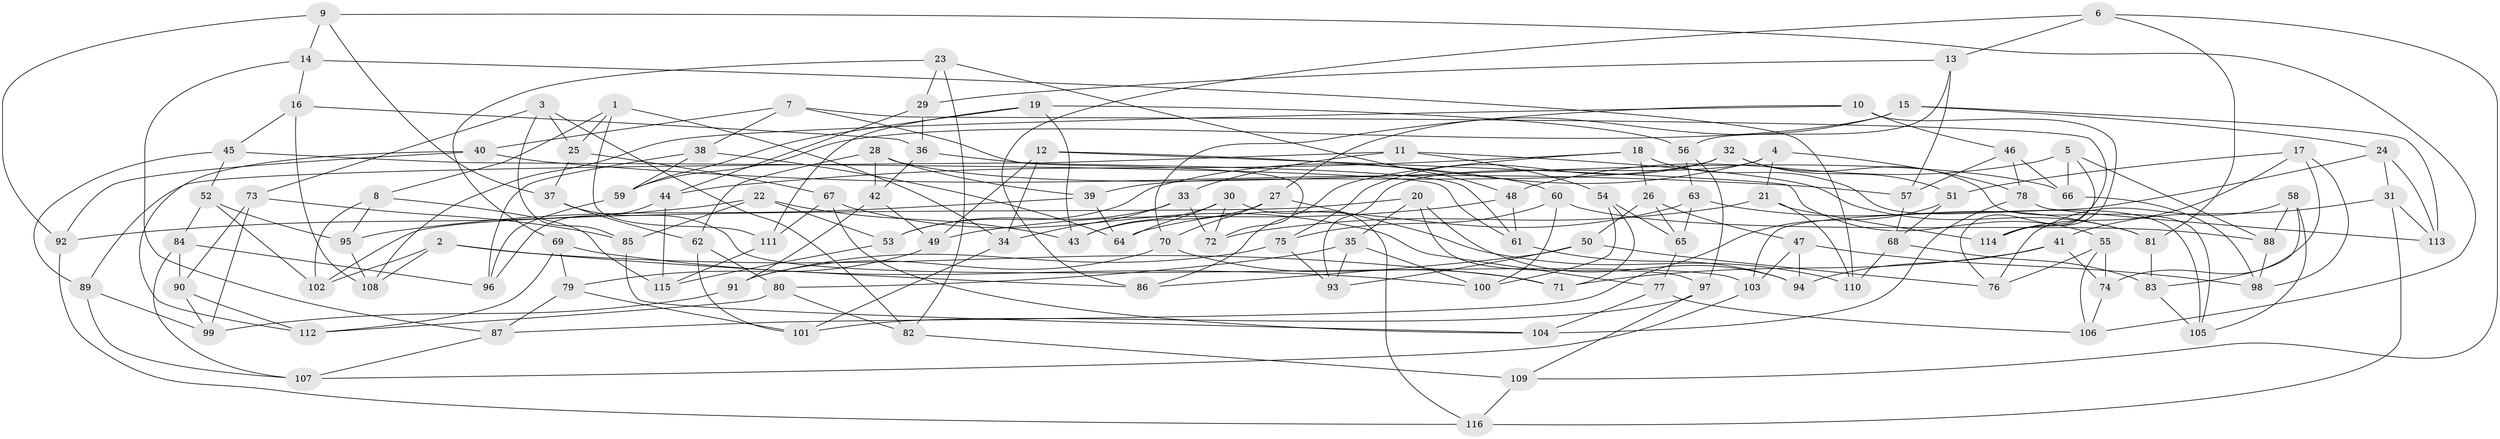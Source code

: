 // coarse degree distribution, {6: 0.6029411764705882, 4: 0.3088235294117647, 5: 0.08823529411764706}
// Generated by graph-tools (version 1.1) at 2025/52/02/27/25 19:52:31]
// undirected, 116 vertices, 232 edges
graph export_dot {
graph [start="1"]
  node [color=gray90,style=filled];
  1;
  2;
  3;
  4;
  5;
  6;
  7;
  8;
  9;
  10;
  11;
  12;
  13;
  14;
  15;
  16;
  17;
  18;
  19;
  20;
  21;
  22;
  23;
  24;
  25;
  26;
  27;
  28;
  29;
  30;
  31;
  32;
  33;
  34;
  35;
  36;
  37;
  38;
  39;
  40;
  41;
  42;
  43;
  44;
  45;
  46;
  47;
  48;
  49;
  50;
  51;
  52;
  53;
  54;
  55;
  56;
  57;
  58;
  59;
  60;
  61;
  62;
  63;
  64;
  65;
  66;
  67;
  68;
  69;
  70;
  71;
  72;
  73;
  74;
  75;
  76;
  77;
  78;
  79;
  80;
  81;
  82;
  83;
  84;
  85;
  86;
  87;
  88;
  89;
  90;
  91;
  92;
  93;
  94;
  95;
  96;
  97;
  98;
  99;
  100;
  101;
  102;
  103;
  104;
  105;
  106;
  107;
  108;
  109;
  110;
  111;
  112;
  113;
  114;
  115;
  116;
  1 -- 34;
  1 -- 111;
  1 -- 8;
  1 -- 25;
  2 -- 102;
  2 -- 71;
  2 -- 86;
  2 -- 108;
  3 -- 82;
  3 -- 25;
  3 -- 73;
  3 -- 85;
  4 -- 21;
  4 -- 53;
  4 -- 78;
  4 -- 93;
  5 -- 66;
  5 -- 48;
  5 -- 88;
  5 -- 114;
  6 -- 81;
  6 -- 109;
  6 -- 13;
  6 -- 86;
  7 -- 76;
  7 -- 72;
  7 -- 38;
  7 -- 40;
  8 -- 102;
  8 -- 115;
  8 -- 95;
  9 -- 37;
  9 -- 92;
  9 -- 106;
  9 -- 14;
  10 -- 108;
  10 -- 46;
  10 -- 70;
  10 -- 114;
  11 -- 89;
  11 -- 81;
  11 -- 54;
  11 -- 33;
  12 -- 55;
  12 -- 49;
  12 -- 34;
  12 -- 60;
  13 -- 57;
  13 -- 29;
  13 -- 56;
  14 -- 110;
  14 -- 16;
  14 -- 87;
  15 -- 27;
  15 -- 24;
  15 -- 113;
  15 -- 59;
  16 -- 45;
  16 -- 108;
  16 -- 36;
  17 -- 98;
  17 -- 51;
  17 -- 114;
  17 -- 74;
  18 -- 105;
  18 -- 44;
  18 -- 26;
  18 -- 86;
  19 -- 111;
  19 -- 56;
  19 -- 43;
  19 -- 59;
  20 -- 97;
  20 -- 35;
  20 -- 94;
  20 -- 102;
  21 -- 114;
  21 -- 110;
  21 -- 72;
  22 -- 53;
  22 -- 85;
  22 -- 92;
  22 -- 43;
  23 -- 29;
  23 -- 48;
  23 -- 69;
  23 -- 82;
  24 -- 103;
  24 -- 113;
  24 -- 31;
  25 -- 67;
  25 -- 37;
  26 -- 65;
  26 -- 47;
  26 -- 50;
  27 -- 110;
  27 -- 43;
  27 -- 70;
  28 -- 42;
  28 -- 39;
  28 -- 66;
  28 -- 62;
  29 -- 44;
  29 -- 36;
  30 -- 64;
  30 -- 72;
  30 -- 43;
  30 -- 116;
  31 -- 116;
  31 -- 113;
  31 -- 41;
  32 -- 105;
  32 -- 75;
  32 -- 39;
  32 -- 51;
  33 -- 72;
  33 -- 53;
  33 -- 34;
  34 -- 101;
  35 -- 80;
  35 -- 100;
  35 -- 93;
  36 -- 42;
  36 -- 61;
  37 -- 62;
  37 -- 103;
  38 -- 59;
  38 -- 96;
  38 -- 64;
  39 -- 95;
  39 -- 64;
  40 -- 112;
  40 -- 57;
  40 -- 92;
  41 -- 94;
  41 -- 74;
  41 -- 71;
  42 -- 91;
  42 -- 49;
  44 -- 115;
  44 -- 96;
  45 -- 52;
  45 -- 61;
  45 -- 89;
  46 -- 66;
  46 -- 78;
  46 -- 57;
  47 -- 103;
  47 -- 98;
  47 -- 94;
  48 -- 61;
  48 -- 49;
  49 -- 79;
  50 -- 86;
  50 -- 93;
  50 -- 76;
  51 -- 68;
  51 -- 87;
  52 -- 84;
  52 -- 95;
  52 -- 102;
  53 -- 115;
  54 -- 100;
  54 -- 65;
  54 -- 71;
  55 -- 76;
  55 -- 74;
  55 -- 106;
  56 -- 97;
  56 -- 63;
  57 -- 68;
  58 -- 105;
  58 -- 88;
  58 -- 76;
  58 -- 83;
  59 -- 96;
  60 -- 100;
  60 -- 75;
  60 -- 88;
  61 -- 94;
  62 -- 101;
  62 -- 80;
  63 -- 64;
  63 -- 81;
  63 -- 65;
  65 -- 77;
  66 -- 98;
  67 -- 104;
  67 -- 77;
  67 -- 111;
  68 -- 83;
  68 -- 110;
  69 -- 100;
  69 -- 79;
  69 -- 112;
  70 -- 91;
  70 -- 71;
  73 -- 99;
  73 -- 85;
  73 -- 90;
  74 -- 106;
  75 -- 91;
  75 -- 93;
  77 -- 106;
  77 -- 104;
  78 -- 104;
  78 -- 113;
  79 -- 101;
  79 -- 87;
  80 -- 82;
  80 -- 112;
  81 -- 83;
  82 -- 109;
  83 -- 105;
  84 -- 107;
  84 -- 96;
  84 -- 90;
  85 -- 104;
  87 -- 107;
  88 -- 98;
  89 -- 107;
  89 -- 99;
  90 -- 112;
  90 -- 99;
  91 -- 99;
  92 -- 116;
  95 -- 108;
  97 -- 101;
  97 -- 109;
  103 -- 107;
  109 -- 116;
  111 -- 115;
}
